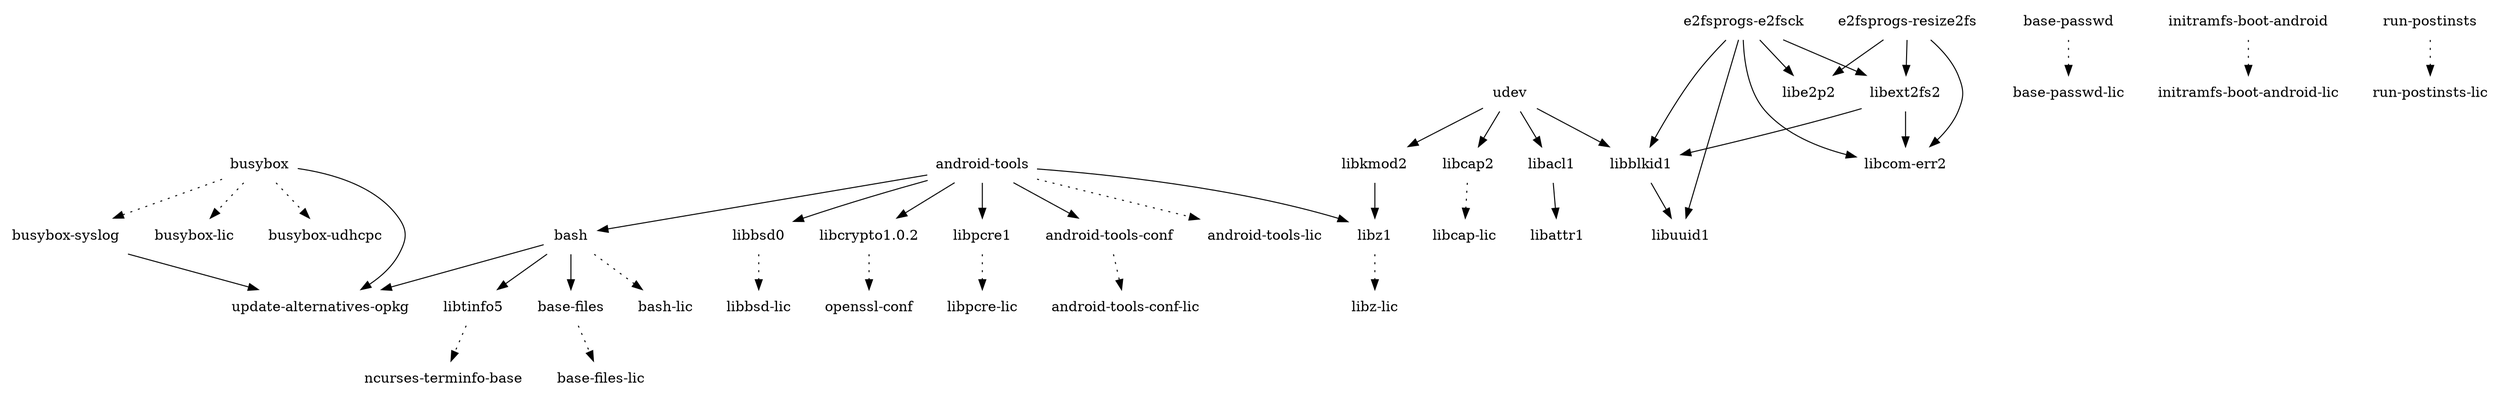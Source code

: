 digraph depends {
    node [shape=plaintext]
"android-tools" -> "android-tools-conf"
"android-tools" -> "android-tools-lic" [style=dotted]
"android-tools" -> "bash"
"android-tools-conf" -> "android-tools-conf-lic" [style=dotted]
"android-tools" -> "libbsd0"
"android-tools" -> "libcrypto1.0.2"
"android-tools" -> "libpcre1"
"android-tools" -> "libz1"
"base-files" -> "base-files-lic" [style=dotted]
"base-passwd" -> "base-passwd-lic" [style=dotted]
"bash" -> "base-files"
"bash" -> "bash-lic" [style=dotted]
"bash" -> "libtinfo5"
"bash" -> "update-alternatives-opkg"
"busybox" -> "busybox-lic" [style=dotted]
"busybox" -> "busybox-syslog" [style=dotted]
"busybox" -> "busybox-udhcpc" [style=dotted]
"busybox-syslog" -> "update-alternatives-opkg"
"busybox" -> "update-alternatives-opkg"
"e2fsprogs-e2fsck" -> "libblkid1"
"e2fsprogs-e2fsck" -> "libcom-err2"
"e2fsprogs-e2fsck" -> "libe2p2"
"e2fsprogs-e2fsck" -> "libext2fs2"
"e2fsprogs-e2fsck" -> "libuuid1"
"e2fsprogs-resize2fs" -> "libcom-err2"
"e2fsprogs-resize2fs" -> "libe2p2"
"e2fsprogs-resize2fs" -> "libext2fs2"
"initramfs-boot-android" -> "initramfs-boot-android-lic" [style=dotted]
"libacl1" -> "libattr1"
"libblkid1" -> "libuuid1"
"libbsd0" -> "libbsd-lic" [style=dotted]
"libcap2" -> "libcap-lic" [style=dotted]
"libcrypto1.0.2" -> "openssl-conf" [style=dotted]
"libext2fs2" -> "libblkid1"
"libext2fs2" -> "libcom-err2"
"libkmod2" -> "libz1"
"libpcre1" -> "libpcre-lic" [style=dotted]
"libtinfo5" -> "ncurses-terminfo-base" [style=dotted]
"libz1" -> "libz-lic" [style=dotted]
"run-postinsts" -> "run-postinsts-lic" [style=dotted]
"udev" -> "libacl1"
"udev" -> "libblkid1"
"udev" -> "libcap2"
"udev" -> "libkmod2"
}
